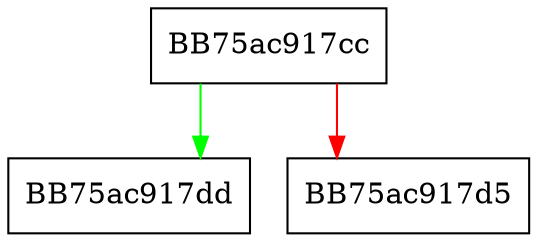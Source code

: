 digraph SendToBMEx {
  node [shape="box"];
  graph [splines=ortho];
  BB75ac917cc -> BB75ac917dd [color="green"];
  BB75ac917cc -> BB75ac917d5 [color="red"];
}